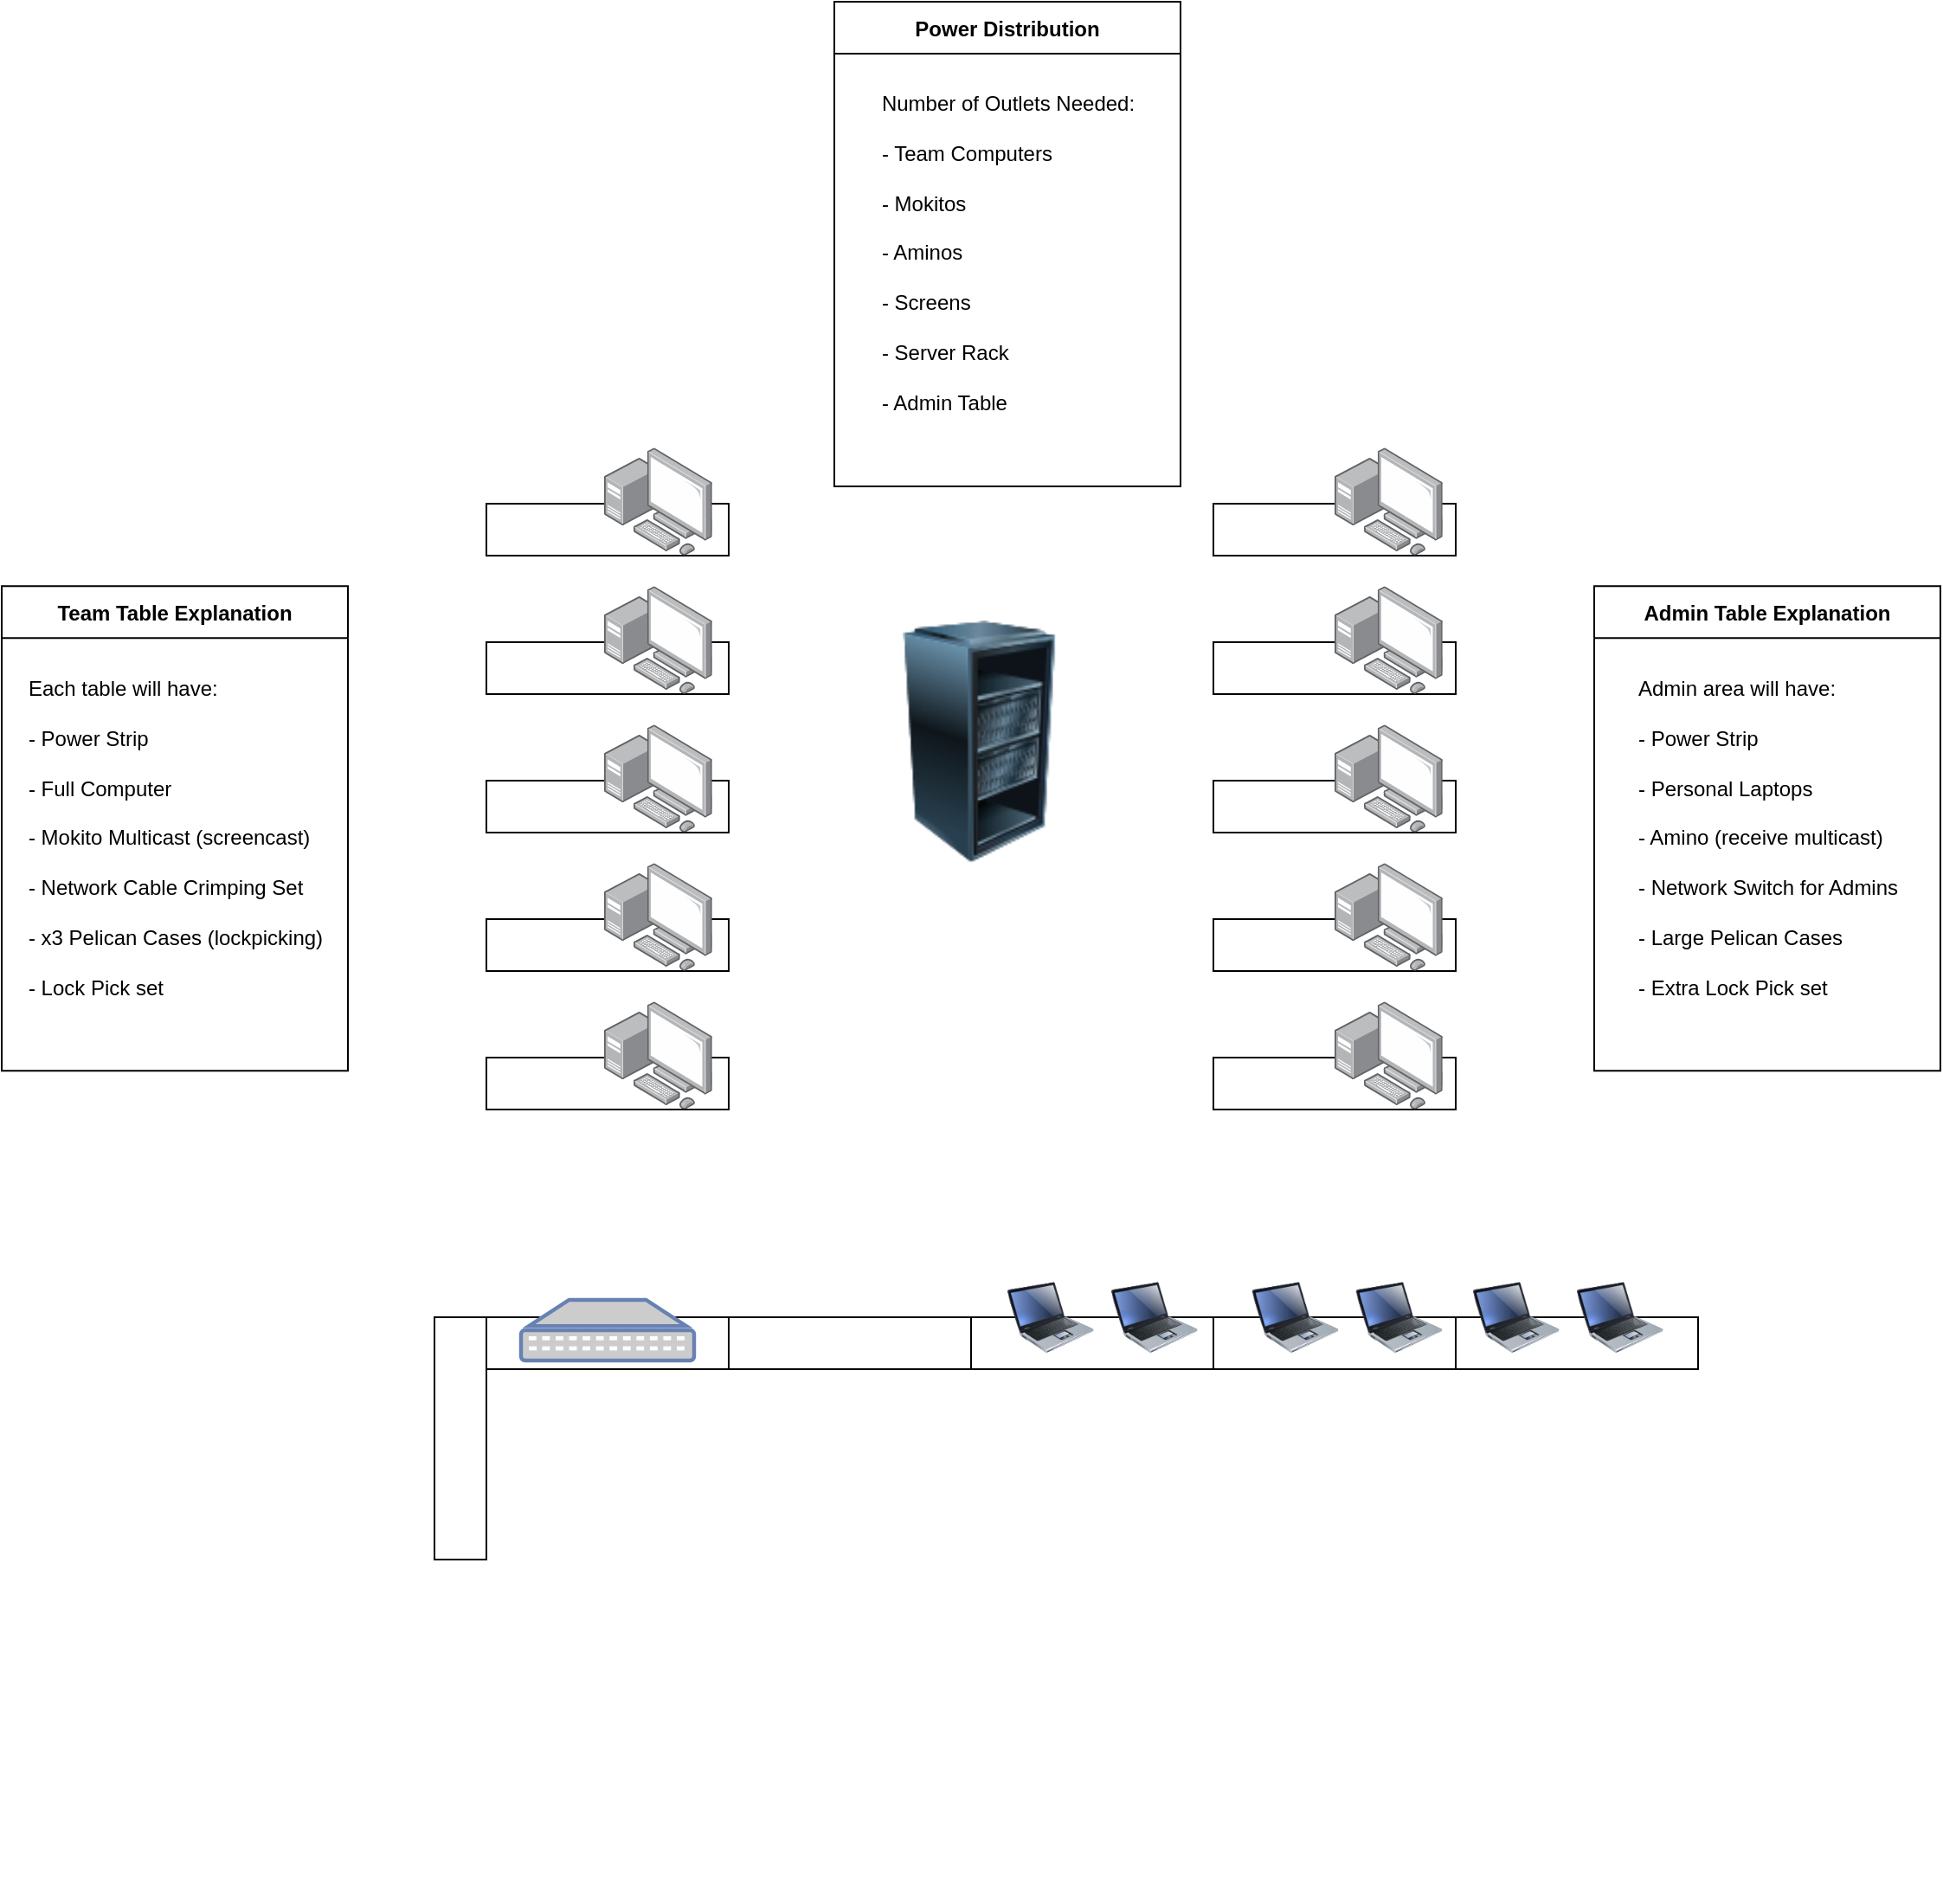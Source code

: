 <mxfile version="16.1.2" type="github">
  <diagram id="5zCuhfwVEnSTou-53F21" name="Page-1">
    <mxGraphModel dx="2156" dy="2871" grid="1" gridSize="10" guides="1" tooltips="1" connect="1" arrows="1" fold="1" page="1" pageScale="1" pageWidth="850" pageHeight="1100" math="0" shadow="0">
      <root>
        <mxCell id="0" />
        <mxCell id="1" parent="0" />
        <mxCell id="A4m7OmumFzDa8KD8eZDD-2" value="" style="rounded=0;whiteSpace=wrap;html=1;" vertex="1" parent="1">
          <mxGeometry x="560" y="810" width="140" height="30" as="geometry" />
        </mxCell>
        <mxCell id="A4m7OmumFzDa8KD8eZDD-3" value="" style="rounded=0;whiteSpace=wrap;html=1;" vertex="1" parent="1">
          <mxGeometry x="560" y="730" width="140" height="30" as="geometry" />
        </mxCell>
        <mxCell id="A4m7OmumFzDa8KD8eZDD-4" value="" style="rounded=0;whiteSpace=wrap;html=1;" vertex="1" parent="1">
          <mxGeometry x="560" y="650" width="140" height="30" as="geometry" />
        </mxCell>
        <mxCell id="A4m7OmumFzDa8KD8eZDD-5" value="" style="rounded=0;whiteSpace=wrap;html=1;" vertex="1" parent="1">
          <mxGeometry x="560" y="570" width="140" height="30" as="geometry" />
        </mxCell>
        <mxCell id="A4m7OmumFzDa8KD8eZDD-6" value="" style="rounded=0;whiteSpace=wrap;html=1;" vertex="1" parent="1">
          <mxGeometry x="560" y="490" width="140" height="30" as="geometry" />
        </mxCell>
        <mxCell id="A4m7OmumFzDa8KD8eZDD-7" value="" style="rounded=0;whiteSpace=wrap;html=1;" vertex="1" parent="1">
          <mxGeometry x="980" y="490" width="140" height="30" as="geometry" />
        </mxCell>
        <mxCell id="A4m7OmumFzDa8KD8eZDD-8" value="" style="rounded=0;whiteSpace=wrap;html=1;" vertex="1" parent="1">
          <mxGeometry x="980" y="570" width="140" height="30" as="geometry" />
        </mxCell>
        <mxCell id="A4m7OmumFzDa8KD8eZDD-9" value="" style="rounded=0;whiteSpace=wrap;html=1;" vertex="1" parent="1">
          <mxGeometry x="980" y="650" width="140" height="30" as="geometry" />
        </mxCell>
        <mxCell id="A4m7OmumFzDa8KD8eZDD-10" value="" style="rounded=0;whiteSpace=wrap;html=1;" vertex="1" parent="1">
          <mxGeometry x="980" y="730" width="140" height="30" as="geometry" />
        </mxCell>
        <mxCell id="A4m7OmumFzDa8KD8eZDD-11" value="" style="rounded=0;whiteSpace=wrap;html=1;" vertex="1" parent="1">
          <mxGeometry x="980" y="810" width="140" height="30" as="geometry" />
        </mxCell>
        <mxCell id="A4m7OmumFzDa8KD8eZDD-13" value="" style="rounded=0;whiteSpace=wrap;html=1;" vertex="1" parent="1">
          <mxGeometry x="560" y="960" width="140" height="30" as="geometry" />
        </mxCell>
        <mxCell id="A4m7OmumFzDa8KD8eZDD-14" value="" style="rounded=0;whiteSpace=wrap;html=1;" vertex="1" parent="1">
          <mxGeometry x="700" y="960" width="140" height="30" as="geometry" />
        </mxCell>
        <mxCell id="A4m7OmumFzDa8KD8eZDD-15" value="" style="rounded=0;whiteSpace=wrap;html=1;" vertex="1" parent="1">
          <mxGeometry x="840" y="960" width="140" height="30" as="geometry" />
        </mxCell>
        <mxCell id="A4m7OmumFzDa8KD8eZDD-16" value="" style="rounded=0;whiteSpace=wrap;html=1;" vertex="1" parent="1">
          <mxGeometry x="980" y="960" width="140" height="30" as="geometry" />
        </mxCell>
        <mxCell id="A4m7OmumFzDa8KD8eZDD-17" value="" style="rounded=0;whiteSpace=wrap;html=1;" vertex="1" parent="1">
          <mxGeometry x="1120" y="960" width="140" height="30" as="geometry" />
        </mxCell>
        <mxCell id="A4m7OmumFzDa8KD8eZDD-18" value="" style="rounded=0;whiteSpace=wrap;html=1;" vertex="1" parent="1">
          <mxGeometry x="530" y="960" width="30" height="140" as="geometry" />
        </mxCell>
        <mxCell id="A4m7OmumFzDa8KD8eZDD-20" value="" style="shape=image;html=1;verticalAlign=top;verticalLabelPosition=bottom;labelBackgroundColor=#ffffff;imageAspect=0;aspect=fixed;image=https://cdn4.iconfinder.com/data/icons/48-bubbles/48/24.TV-128.png" vertex="1" parent="1">
          <mxGeometry x="742" y="1060" width="238" height="238" as="geometry" />
        </mxCell>
        <mxCell id="A4m7OmumFzDa8KD8eZDD-21" value="" style="points=[];aspect=fixed;html=1;align=center;shadow=0;dashed=0;image;image=img/lib/allied_telesis/computer_and_terminals/Personal_Computer_with_Server.svg;" vertex="1" parent="1">
          <mxGeometry x="628" y="457.6" width="62.4" height="62.4" as="geometry" />
        </mxCell>
        <mxCell id="A4m7OmumFzDa8KD8eZDD-22" value="" style="points=[];aspect=fixed;html=1;align=center;shadow=0;dashed=0;image;image=img/lib/allied_telesis/computer_and_terminals/Personal_Computer_with_Server.svg;" vertex="1" parent="1">
          <mxGeometry x="628" y="537.6" width="62.4" height="62.4" as="geometry" />
        </mxCell>
        <mxCell id="A4m7OmumFzDa8KD8eZDD-23" value="" style="points=[];aspect=fixed;html=1;align=center;shadow=0;dashed=0;image;image=img/lib/allied_telesis/computer_and_terminals/Personal_Computer_with_Server.svg;" vertex="1" parent="1">
          <mxGeometry x="628" y="617.6" width="62.4" height="62.4" as="geometry" />
        </mxCell>
        <mxCell id="A4m7OmumFzDa8KD8eZDD-24" value="" style="points=[];aspect=fixed;html=1;align=center;shadow=0;dashed=0;image;image=img/lib/allied_telesis/computer_and_terminals/Personal_Computer_with_Server.svg;" vertex="1" parent="1">
          <mxGeometry x="628" y="697.6" width="62.4" height="62.4" as="geometry" />
        </mxCell>
        <mxCell id="A4m7OmumFzDa8KD8eZDD-25" value="" style="points=[];aspect=fixed;html=1;align=center;shadow=0;dashed=0;image;image=img/lib/allied_telesis/computer_and_terminals/Personal_Computer_with_Server.svg;" vertex="1" parent="1">
          <mxGeometry x="628" y="777.6" width="62.4" height="62.4" as="geometry" />
        </mxCell>
        <mxCell id="A4m7OmumFzDa8KD8eZDD-26" value="" style="points=[];aspect=fixed;html=1;align=center;shadow=0;dashed=0;image;image=img/lib/allied_telesis/computer_and_terminals/Personal_Computer_with_Server.svg;" vertex="1" parent="1">
          <mxGeometry x="1050" y="457.6" width="62.4" height="62.4" as="geometry" />
        </mxCell>
        <mxCell id="A4m7OmumFzDa8KD8eZDD-27" value="" style="points=[];aspect=fixed;html=1;align=center;shadow=0;dashed=0;image;image=img/lib/allied_telesis/computer_and_terminals/Personal_Computer_with_Server.svg;" vertex="1" parent="1">
          <mxGeometry x="1050" y="537.6" width="62.4" height="62.4" as="geometry" />
        </mxCell>
        <mxCell id="A4m7OmumFzDa8KD8eZDD-28" value="" style="points=[];aspect=fixed;html=1;align=center;shadow=0;dashed=0;image;image=img/lib/allied_telesis/computer_and_terminals/Personal_Computer_with_Server.svg;" vertex="1" parent="1">
          <mxGeometry x="1050" y="617.6" width="62.4" height="62.4" as="geometry" />
        </mxCell>
        <mxCell id="A4m7OmumFzDa8KD8eZDD-29" value="" style="points=[];aspect=fixed;html=1;align=center;shadow=0;dashed=0;image;image=img/lib/allied_telesis/computer_and_terminals/Personal_Computer_with_Server.svg;" vertex="1" parent="1">
          <mxGeometry x="1050" y="697.6" width="62.4" height="62.4" as="geometry" />
        </mxCell>
        <mxCell id="A4m7OmumFzDa8KD8eZDD-30" value="" style="points=[];aspect=fixed;html=1;align=center;shadow=0;dashed=0;image;image=img/lib/allied_telesis/computer_and_terminals/Personal_Computer_with_Server.svg;" vertex="1" parent="1">
          <mxGeometry x="1050" y="777.6" width="62.4" height="62.4" as="geometry" />
        </mxCell>
        <mxCell id="A4m7OmumFzDa8KD8eZDD-31" value="" style="image;html=1;image=img/lib/clip_art/computers/Server_Rack_Partial_128x128.png" vertex="1" parent="1">
          <mxGeometry x="790" y="557.6" width="110" height="140" as="geometry" />
        </mxCell>
        <mxCell id="A4m7OmumFzDa8KD8eZDD-32" value="" style="image;html=1;image=img/lib/clip_art/computers/Laptop_128x128.png" vertex="1" parent="1">
          <mxGeometry x="1190" y="930" width="50" height="60" as="geometry" />
        </mxCell>
        <mxCell id="A4m7OmumFzDa8KD8eZDD-37" value="" style="image;html=1;image=img/lib/clip_art/computers/Laptop_128x128.png" vertex="1" parent="1">
          <mxGeometry x="1130" y="930" width="50" height="60" as="geometry" />
        </mxCell>
        <mxCell id="A4m7OmumFzDa8KD8eZDD-38" value="" style="image;html=1;image=img/lib/clip_art/computers/Laptop_128x128.png" vertex="1" parent="1">
          <mxGeometry x="1002.4" y="930" width="50" height="60" as="geometry" />
        </mxCell>
        <mxCell id="A4m7OmumFzDa8KD8eZDD-39" value="" style="image;html=1;image=img/lib/clip_art/computers/Laptop_128x128.png" vertex="1" parent="1">
          <mxGeometry x="1062.4" y="930" width="50" height="60" as="geometry" />
        </mxCell>
        <mxCell id="A4m7OmumFzDa8KD8eZDD-40" value="" style="image;html=1;image=img/lib/clip_art/computers/Laptop_128x128.png" vertex="1" parent="1">
          <mxGeometry x="861" y="930" width="50" height="60" as="geometry" />
        </mxCell>
        <mxCell id="A4m7OmumFzDa8KD8eZDD-41" value="" style="image;html=1;image=img/lib/clip_art/computers/Laptop_128x128.png" vertex="1" parent="1">
          <mxGeometry x="921.0" y="930" width="50" height="60" as="geometry" />
        </mxCell>
        <mxCell id="A4m7OmumFzDa8KD8eZDD-42" value="" style="shape=image;html=1;verticalAlign=top;verticalLabelPosition=bottom;labelBackgroundColor=#ffffff;imageAspect=0;aspect=fixed;image=https://cdn1.iconfinder.com/data/icons/100-basic-for-user-interface/32/29-Screen-128.png" vertex="1" parent="1">
          <mxGeometry x="775" y="930" width="60" height="60" as="geometry" />
        </mxCell>
        <mxCell id="A4m7OmumFzDa8KD8eZDD-43" value="" style="shape=image;html=1;verticalAlign=top;verticalLabelPosition=bottom;labelBackgroundColor=#ffffff;imageAspect=0;aspect=fixed;image=https://cdn1.iconfinder.com/data/icons/100-basic-for-user-interface/32/29-Screen-128.png" vertex="1" parent="1">
          <mxGeometry x="707" y="930" width="60" height="60" as="geometry" />
        </mxCell>
        <mxCell id="A4m7OmumFzDa8KD8eZDD-44" value="" style="fontColor=#0066CC;verticalAlign=top;verticalLabelPosition=bottom;labelPosition=center;align=center;html=1;outlineConnect=0;fillColor=#CCCCCC;strokeColor=#6881B3;gradientColor=none;gradientDirection=north;strokeWidth=2;shape=mxgraph.networks.patch_panel;" vertex="1" parent="1">
          <mxGeometry x="580" y="950" width="100" height="35" as="geometry" />
        </mxCell>
        <mxCell id="A4m7OmumFzDa8KD8eZDD-46" value="Team Table Explanation" style="swimlane;startSize=30;" vertex="1" parent="1">
          <mxGeometry x="280" y="537.6" width="200" height="280" as="geometry" />
        </mxCell>
        <mxCell id="A4m7OmumFzDa8KD8eZDD-47" value="&lt;div style=&quot;text-align: left&quot;&gt;&lt;span&gt;Each table will have:&lt;br&gt;&lt;br&gt;&lt;/span&gt;&lt;/div&gt;&lt;div style=&quot;text-align: left&quot;&gt;&lt;span&gt;- Power Strip&lt;br&gt;&lt;br&gt;&lt;/span&gt;&lt;/div&gt;&lt;div style=&quot;text-align: left&quot;&gt;&lt;span&gt;- Full Computer&lt;br&gt;&lt;br&gt;- Mokito Multicast (screencast)&lt;br&gt;&lt;br&gt;- Network Cable Crimping Set&lt;br&gt;&lt;br&gt;- x3 Pelican Cases (lockpicking)&lt;br&gt;&lt;br&gt;- Lock Pick set&lt;/span&gt;&lt;/div&gt;" style="text;html=1;align=center;verticalAlign=middle;resizable=0;points=[];autosize=1;strokeColor=none;fillColor=none;" vertex="1" parent="A4m7OmumFzDa8KD8eZDD-46">
          <mxGeometry x="5" y="50" width="190" height="190" as="geometry" />
        </mxCell>
        <mxCell id="A4m7OmumFzDa8KD8eZDD-48" value="Admin Table Explanation" style="swimlane;startSize=30;" vertex="1" parent="1">
          <mxGeometry x="1200" y="537.6" width="200" height="280" as="geometry" />
        </mxCell>
        <mxCell id="A4m7OmumFzDa8KD8eZDD-49" value="&lt;div style=&quot;text-align: left&quot;&gt;&lt;span&gt;Admin area will have:&lt;br&gt;&lt;br&gt;&lt;/span&gt;&lt;/div&gt;&lt;div style=&quot;text-align: left&quot;&gt;&lt;span&gt;- Power Strip&lt;br&gt;&lt;br&gt;&lt;/span&gt;&lt;/div&gt;&lt;div style=&quot;text-align: left&quot;&gt;&lt;span&gt;- Personal Laptops&lt;br&gt;&lt;br&gt;- Amino (receive multicast)&lt;br&gt;&lt;br&gt;- Network Switch for Admins&lt;br&gt;&lt;br&gt;- Large Pelican Cases&lt;br&gt;&lt;br&gt;- Extra Lock Pick set&lt;/span&gt;&lt;/div&gt;" style="text;html=1;align=center;verticalAlign=middle;resizable=0;points=[];autosize=1;strokeColor=none;fillColor=none;" vertex="1" parent="A4m7OmumFzDa8KD8eZDD-48">
          <mxGeometry x="15" y="50" width="170" height="190" as="geometry" />
        </mxCell>
        <mxCell id="A4m7OmumFzDa8KD8eZDD-50" value="Power Distribution" style="swimlane;startSize=30;" vertex="1" parent="1">
          <mxGeometry x="761" y="200" width="200" height="280" as="geometry" />
        </mxCell>
        <mxCell id="A4m7OmumFzDa8KD8eZDD-51" value="&lt;div style=&quot;text-align: left&quot;&gt;&lt;span&gt;Number of Outlets Needed:&lt;br&gt;&lt;br&gt;&lt;/span&gt;&lt;/div&gt;&lt;div style=&quot;text-align: left&quot;&gt;&lt;span&gt;- Team Computers&lt;br&gt;&lt;br&gt;&lt;/span&gt;&lt;/div&gt;&lt;div style=&quot;text-align: left&quot;&gt;&lt;span&gt;- Mokitos&lt;/span&gt;&lt;/div&gt;&lt;div style=&quot;text-align: left&quot;&gt;&lt;span&gt;&lt;br&gt;&lt;/span&gt;&lt;/div&gt;&lt;div style=&quot;text-align: left&quot;&gt;&lt;span&gt;- Aminos&lt;br&gt;&lt;br&gt;- Screens&lt;br&gt;&lt;br&gt;- Server Rack&lt;br&gt;&lt;br&gt;- Admin Table&lt;br&gt;&lt;/span&gt;&lt;/div&gt;" style="text;html=1;align=center;verticalAlign=middle;resizable=0;points=[];autosize=1;strokeColor=none;fillColor=none;" vertex="1" parent="A4m7OmumFzDa8KD8eZDD-50">
          <mxGeometry x="20" y="50" width="160" height="190" as="geometry" />
        </mxCell>
      </root>
    </mxGraphModel>
  </diagram>
</mxfile>
